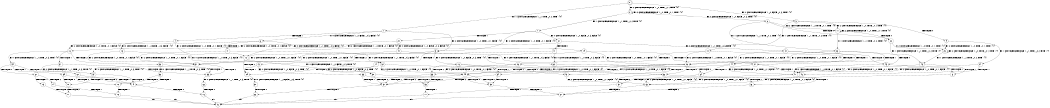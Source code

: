 digraph BCG {
size = "7, 10.5";
center = TRUE;
node [shape = circle];
0 [peripheries = 2];
0 -> 1 [label = "EX !1 !ATOMIC_EXCH_BRANCH (1, +1, TRUE, +0, 2, TRUE) !{0}"];
0 -> 2 [label = "EX !2 !ATOMIC_EXCH_BRANCH (1, +0, TRUE, +0, 1, TRUE) !{0}"];
0 -> 3 [label = "EX !0 !ATOMIC_EXCH_BRANCH (1, +0, FALSE, +0, 3, TRUE) !{0}"];
1 -> 4 [label = "TERMINATE !1"];
1 -> 5 [label = "EX !2 !ATOMIC_EXCH_BRANCH (1, +0, TRUE, +0, 1, FALSE) !{0}"];
1 -> 6 [label = "EX !0 !ATOMIC_EXCH_BRANCH (1, +0, FALSE, +0, 3, FALSE) !{0}"];
2 -> 7 [label = "EX !1 !ATOMIC_EXCH_BRANCH (1, +1, TRUE, +0, 2, TRUE) !{0}"];
2 -> 8 [label = "EX !0 !ATOMIC_EXCH_BRANCH (1, +0, FALSE, +0, 3, TRUE) !{0}"];
2 -> 2 [label = "EX !2 !ATOMIC_EXCH_BRANCH (1, +0, TRUE, +0, 1, TRUE) !{0}"];
3 -> 9 [label = "TERMINATE !0"];
3 -> 10 [label = "EX !1 !ATOMIC_EXCH_BRANCH (1, +1, TRUE, +0, 2, TRUE) !{0}"];
3 -> 11 [label = "EX !2 !ATOMIC_EXCH_BRANCH (1, +0, TRUE, +0, 1, TRUE) !{0}"];
4 -> 12 [label = "EX !2 !ATOMIC_EXCH_BRANCH (1, +0, TRUE, +0, 1, FALSE) !{0}"];
4 -> 13 [label = "EX !0 !ATOMIC_EXCH_BRANCH (1, +0, FALSE, +0, 3, FALSE) !{0}"];
5 -> 14 [label = "TERMINATE !1"];
5 -> 15 [label = "TERMINATE !2"];
5 -> 16 [label = "EX !0 !ATOMIC_EXCH_BRANCH (1, +0, FALSE, +0, 3, TRUE) !{0}"];
6 -> 17 [label = "TERMINATE !1"];
6 -> 18 [label = "EX !2 !ATOMIC_EXCH_BRANCH (1, +0, TRUE, +0, 1, FALSE) !{0}"];
6 -> 19 [label = "EX !0 !ATOMIC_EXCH_BRANCH (1, +1, TRUE, +0, 3, FALSE) !{0}"];
7 -> 20 [label = "TERMINATE !1"];
7 -> 21 [label = "EX !0 !ATOMIC_EXCH_BRANCH (1, +0, FALSE, +0, 3, FALSE) !{0}"];
7 -> 5 [label = "EX !2 !ATOMIC_EXCH_BRANCH (1, +0, TRUE, +0, 1, FALSE) !{0}"];
8 -> 22 [label = "TERMINATE !0"];
8 -> 23 [label = "EX !1 !ATOMIC_EXCH_BRANCH (1, +1, TRUE, +0, 2, TRUE) !{0}"];
8 -> 11 [label = "EX !2 !ATOMIC_EXCH_BRANCH (1, +0, TRUE, +0, 1, TRUE) !{0}"];
9 -> 24 [label = "EX !1 !ATOMIC_EXCH_BRANCH (1, +1, TRUE, +0, 2, TRUE) !{1}"];
9 -> 25 [label = "EX !2 !ATOMIC_EXCH_BRANCH (1, +0, TRUE, +0, 1, TRUE) !{1}"];
10 -> 26 [label = "TERMINATE !1"];
10 -> 27 [label = "TERMINATE !0"];
10 -> 28 [label = "EX !2 !ATOMIC_EXCH_BRANCH (1, +0, TRUE, +0, 1, FALSE) !{0}"];
11 -> 22 [label = "TERMINATE !0"];
11 -> 23 [label = "EX !1 !ATOMIC_EXCH_BRANCH (1, +1, TRUE, +0, 2, TRUE) !{0}"];
11 -> 11 [label = "EX !2 !ATOMIC_EXCH_BRANCH (1, +0, TRUE, +0, 1, TRUE) !{0}"];
12 -> 29 [label = "TERMINATE !2"];
12 -> 30 [label = "EX !0 !ATOMIC_EXCH_BRANCH (1, +0, FALSE, +0, 3, TRUE) !{0}"];
13 -> 31 [label = "EX !2 !ATOMIC_EXCH_BRANCH (1, +0, TRUE, +0, 1, FALSE) !{0}"];
13 -> 32 [label = "EX !0 !ATOMIC_EXCH_BRANCH (1, +1, TRUE, +0, 3, FALSE) !{0}"];
14 -> 29 [label = "TERMINATE !2"];
14 -> 30 [label = "EX !0 !ATOMIC_EXCH_BRANCH (1, +0, FALSE, +0, 3, TRUE) !{0}"];
15 -> 29 [label = "TERMINATE !1"];
15 -> 33 [label = "EX !0 !ATOMIC_EXCH_BRANCH (1, +0, FALSE, +0, 3, TRUE) !{0}"];
16 -> 34 [label = "TERMINATE !1"];
16 -> 35 [label = "TERMINATE !2"];
16 -> 36 [label = "TERMINATE !0"];
17 -> 31 [label = "EX !2 !ATOMIC_EXCH_BRANCH (1, +0, TRUE, +0, 1, FALSE) !{0}"];
17 -> 32 [label = "EX !0 !ATOMIC_EXCH_BRANCH (1, +1, TRUE, +0, 3, FALSE) !{0}"];
18 -> 37 [label = "TERMINATE !1"];
18 -> 38 [label = "TERMINATE !2"];
18 -> 39 [label = "EX !0 !ATOMIC_EXCH_BRANCH (1, +1, TRUE, +0, 3, TRUE) !{0}"];
19 -> 26 [label = "TERMINATE !1"];
19 -> 27 [label = "TERMINATE !0"];
19 -> 28 [label = "EX !2 !ATOMIC_EXCH_BRANCH (1, +0, TRUE, +0, 1, FALSE) !{0}"];
20 -> 40 [label = "EX !0 !ATOMIC_EXCH_BRANCH (1, +0, FALSE, +0, 3, FALSE) !{0}"];
20 -> 12 [label = "EX !2 !ATOMIC_EXCH_BRANCH (1, +0, TRUE, +0, 1, FALSE) !{0}"];
21 -> 41 [label = "TERMINATE !1"];
21 -> 18 [label = "EX !2 !ATOMIC_EXCH_BRANCH (1, +0, TRUE, +0, 1, FALSE) !{0}"];
21 -> 42 [label = "EX !0 !ATOMIC_EXCH_BRANCH (1, +1, TRUE, +0, 3, FALSE) !{0}"];
22 -> 43 [label = "EX !1 !ATOMIC_EXCH_BRANCH (1, +1, TRUE, +0, 2, TRUE) !{1}"];
22 -> 25 [label = "EX !2 !ATOMIC_EXCH_BRANCH (1, +0, TRUE, +0, 1, TRUE) !{1}"];
23 -> 44 [label = "TERMINATE !1"];
23 -> 45 [label = "TERMINATE !0"];
23 -> 28 [label = "EX !2 !ATOMIC_EXCH_BRANCH (1, +0, TRUE, +0, 1, FALSE) !{0}"];
24 -> 46 [label = "TERMINATE !1"];
24 -> 47 [label = "EX !2 !ATOMIC_EXCH_BRANCH (1, +0, TRUE, +0, 1, FALSE) !{1}"];
25 -> 43 [label = "EX !1 !ATOMIC_EXCH_BRANCH (1, +1, TRUE, +0, 2, TRUE) !{1}"];
25 -> 25 [label = "EX !2 !ATOMIC_EXCH_BRANCH (1, +0, TRUE, +0, 1, TRUE) !{1}"];
26 -> 48 [label = "TERMINATE !0"];
26 -> 49 [label = "EX !2 !ATOMIC_EXCH_BRANCH (1, +0, TRUE, +0, 1, FALSE) !{0}"];
27 -> 46 [label = "TERMINATE !1"];
27 -> 47 [label = "EX !2 !ATOMIC_EXCH_BRANCH (1, +0, TRUE, +0, 1, FALSE) !{1}"];
28 -> 34 [label = "TERMINATE !1"];
28 -> 35 [label = "TERMINATE !2"];
28 -> 36 [label = "TERMINATE !0"];
29 -> 50 [label = "EX !0 !ATOMIC_EXCH_BRANCH (1, +0, FALSE, +0, 3, TRUE) !{0}"];
30 -> 51 [label = "TERMINATE !2"];
30 -> 52 [label = "TERMINATE !0"];
31 -> 53 [label = "TERMINATE !2"];
31 -> 54 [label = "EX !0 !ATOMIC_EXCH_BRANCH (1, +1, TRUE, +0, 3, TRUE) !{0}"];
32 -> 48 [label = "TERMINATE !0"];
32 -> 49 [label = "EX !2 !ATOMIC_EXCH_BRANCH (1, +0, TRUE, +0, 1, FALSE) !{0}"];
33 -> 51 [label = "TERMINATE !1"];
33 -> 55 [label = "TERMINATE !0"];
34 -> 51 [label = "TERMINATE !2"];
34 -> 52 [label = "TERMINATE !0"];
35 -> 51 [label = "TERMINATE !1"];
35 -> 55 [label = "TERMINATE !0"];
36 -> 56 [label = "TERMINATE !1"];
36 -> 57 [label = "TERMINATE !2"];
37 -> 53 [label = "TERMINATE !2"];
37 -> 54 [label = "EX !0 !ATOMIC_EXCH_BRANCH (1, +1, TRUE, +0, 3, TRUE) !{0}"];
38 -> 53 [label = "TERMINATE !1"];
38 -> 58 [label = "EX !0 !ATOMIC_EXCH_BRANCH (1, +1, TRUE, +0, 3, TRUE) !{0}"];
39 -> 59 [label = "TERMINATE !1"];
39 -> 60 [label = "TERMINATE !2"];
39 -> 61 [label = "TERMINATE !0"];
40 -> 31 [label = "EX !2 !ATOMIC_EXCH_BRANCH (1, +0, TRUE, +0, 1, FALSE) !{0}"];
40 -> 62 [label = "EX !0 !ATOMIC_EXCH_BRANCH (1, +1, TRUE, +0, 3, FALSE) !{0}"];
41 -> 31 [label = "EX !2 !ATOMIC_EXCH_BRANCH (1, +0, TRUE, +0, 1, FALSE) !{0}"];
41 -> 62 [label = "EX !0 !ATOMIC_EXCH_BRANCH (1, +1, TRUE, +0, 3, FALSE) !{0}"];
42 -> 44 [label = "TERMINATE !1"];
42 -> 45 [label = "TERMINATE !0"];
42 -> 28 [label = "EX !2 !ATOMIC_EXCH_BRANCH (1, +0, TRUE, +0, 1, FALSE) !{0}"];
43 -> 63 [label = "TERMINATE !1"];
43 -> 47 [label = "EX !2 !ATOMIC_EXCH_BRANCH (1, +0, TRUE, +0, 1, FALSE) !{1}"];
44 -> 64 [label = "TERMINATE !0"];
44 -> 49 [label = "EX !2 !ATOMIC_EXCH_BRANCH (1, +0, TRUE, +0, 1, FALSE) !{0}"];
45 -> 63 [label = "TERMINATE !1"];
45 -> 47 [label = "EX !2 !ATOMIC_EXCH_BRANCH (1, +0, TRUE, +0, 1, FALSE) !{1}"];
46 -> 65 [label = "EX !2 !ATOMIC_EXCH_BRANCH (1, +0, TRUE, +0, 1, FALSE) !{2}"];
47 -> 56 [label = "TERMINATE !1"];
47 -> 57 [label = "TERMINATE !2"];
48 -> 65 [label = "EX !2 !ATOMIC_EXCH_BRANCH (1, +0, TRUE, +0, 1, FALSE) !{2}"];
49 -> 51 [label = "TERMINATE !2"];
49 -> 52 [label = "TERMINATE !0"];
50 -> 66 [label = "TERMINATE !0"];
51 -> 66 [label = "TERMINATE !0"];
52 -> 67 [label = "TERMINATE !2"];
53 -> 68 [label = "EX !0 !ATOMIC_EXCH_BRANCH (1, +1, TRUE, +0, 3, TRUE) !{0}"];
54 -> 69 [label = "TERMINATE !2"];
54 -> 70 [label = "TERMINATE !0"];
55 -> 71 [label = "TERMINATE !1"];
56 -> 67 [label = "TERMINATE !2"];
57 -> 71 [label = "TERMINATE !1"];
58 -> 69 [label = "TERMINATE !1"];
58 -> 72 [label = "TERMINATE !0"];
59 -> 69 [label = "TERMINATE !2"];
59 -> 70 [label = "TERMINATE !0"];
60 -> 69 [label = "TERMINATE !1"];
60 -> 72 [label = "TERMINATE !0"];
61 -> 73 [label = "TERMINATE !1"];
61 -> 74 [label = "TERMINATE !2"];
62 -> 64 [label = "TERMINATE !0"];
62 -> 49 [label = "EX !2 !ATOMIC_EXCH_BRANCH (1, +0, TRUE, +0, 1, FALSE) !{0}"];
63 -> 65 [label = "EX !2 !ATOMIC_EXCH_BRANCH (1, +0, TRUE, +0, 1, FALSE) !{2}"];
64 -> 65 [label = "EX !2 !ATOMIC_EXCH_BRANCH (1, +0, TRUE, +0, 1, FALSE) !{2}"];
65 -> 67 [label = "TERMINATE !2"];
66 -> 75 [label = "exit"];
67 -> 75 [label = "exit"];
68 -> 76 [label = "TERMINATE !0"];
69 -> 76 [label = "TERMINATE !0"];
70 -> 77 [label = "TERMINATE !2"];
71 -> 75 [label = "exit"];
72 -> 78 [label = "TERMINATE !1"];
73 -> 77 [label = "TERMINATE !2"];
74 -> 78 [label = "TERMINATE !1"];
76 -> 75 [label = "exit"];
77 -> 75 [label = "exit"];
78 -> 75 [label = "exit"];
}
